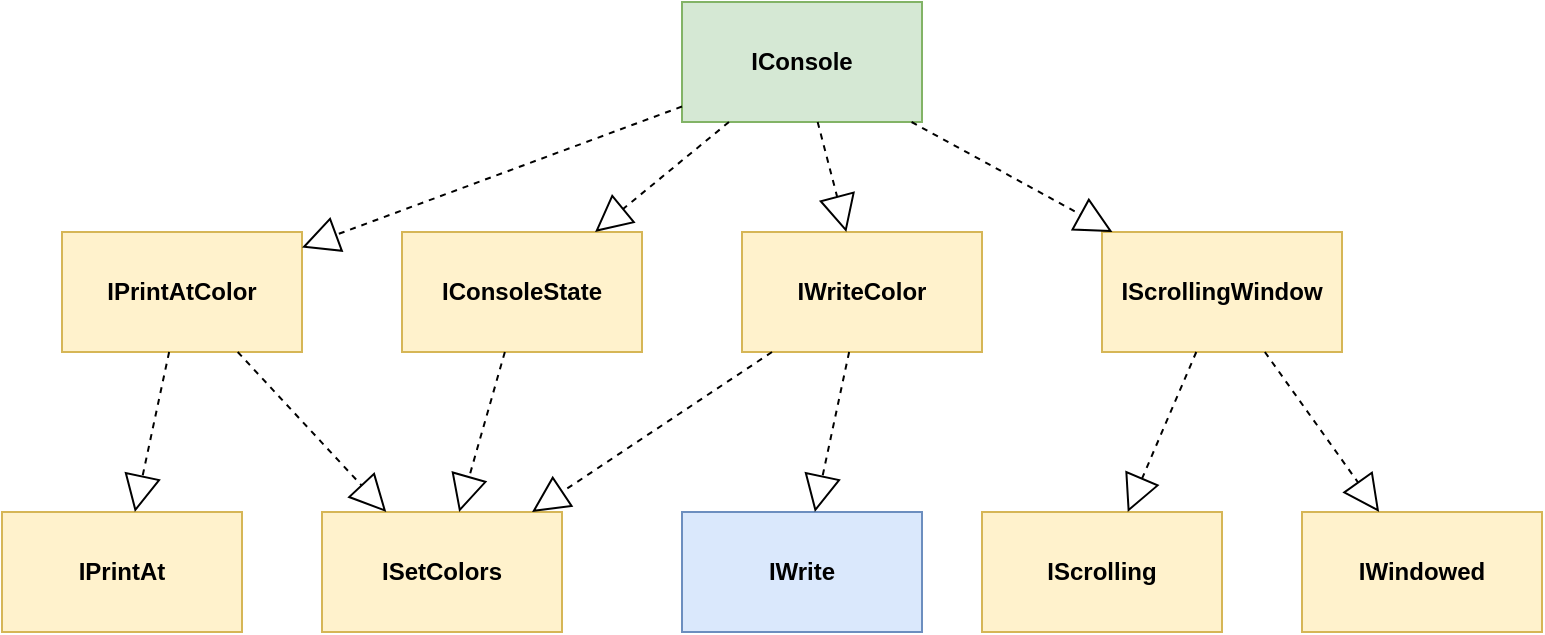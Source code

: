 <mxfile version="10.7.7" type="device"><diagram id="d7Kuku3w7pUz2Rv8TMEc" name="Page-1"><mxGraphModel dx="894" dy="501" grid="1" gridSize="10" guides="1" tooltips="1" connect="1" arrows="1" fold="1" page="1" pageScale="1" pageWidth="4681" pageHeight="3300" math="0" shadow="0"><root><mxCell id="0"/><mxCell id="1" parent="0"/><mxCell id="4DKMEyexpK6ZXjrmVZ8n-1" value="ISetColors" style="rounded=0;whiteSpace=wrap;html=1;fontStyle=1;fillColor=#fff2cc;strokeColor=#d6b656;" vertex="1" parent="1"><mxGeometry x="375" y="445" width="120" height="60" as="geometry"/></mxCell><mxCell id="4DKMEyexpK6ZXjrmVZ8n-2" value="IWriteColor" style="rounded=0;whiteSpace=wrap;html=1;fontStyle=1;fillColor=#fff2cc;strokeColor=#d6b656;" vertex="1" parent="1"><mxGeometry x="585" y="305" width="120" height="60" as="geometry"/></mxCell><mxCell id="4DKMEyexpK6ZXjrmVZ8n-4" style="rounded=0;html=1;dashed=1;labelBackgroundColor=none;startArrow=none;startFill=0;startSize=8;endArrow=block;endFill=0;endSize=16;fontFamily=Verdana;fontSize=12;" edge="1" parent="1" source="4DKMEyexpK6ZXjrmVZ8n-2" target="4DKMEyexpK6ZXjrmVZ8n-1"><mxGeometry relative="1" as="geometry"><mxPoint x="700" y="91" as="sourcePoint"/><mxPoint x="565" y="-9" as="targetPoint"/></mxGeometry></mxCell><mxCell id="4DKMEyexpK6ZXjrmVZ8n-5" value="IWrite" style="rounded=0;whiteSpace=wrap;html=1;fontStyle=1;fillColor=#dae8fc;strokeColor=#6c8ebf;" vertex="1" parent="1"><mxGeometry x="555" y="445" width="120" height="60" as="geometry"/></mxCell><mxCell id="4DKMEyexpK6ZXjrmVZ8n-6" style="rounded=0;html=1;dashed=1;labelBackgroundColor=none;startArrow=none;startFill=0;startSize=8;endArrow=block;endFill=0;endSize=16;fontFamily=Verdana;fontSize=12;" edge="1" parent="1" source="4DKMEyexpK6ZXjrmVZ8n-2" target="4DKMEyexpK6ZXjrmVZ8n-5"><mxGeometry relative="1" as="geometry"><mxPoint x="435" y="-35" as="sourcePoint"/><mxPoint x="435" y="-105" as="targetPoint"/></mxGeometry></mxCell><mxCell id="4DKMEyexpK6ZXjrmVZ8n-7" value="IScrollingWindow" style="rounded=0;whiteSpace=wrap;html=1;fontStyle=1;fillColor=#fff2cc;strokeColor=#d6b656;" vertex="1" parent="1"><mxGeometry x="765" y="305" width="120" height="60" as="geometry"/></mxCell><mxCell id="4DKMEyexpK6ZXjrmVZ8n-8" value="IScrolling" style="rounded=0;whiteSpace=wrap;html=1;fontStyle=1;fillColor=#fff2cc;strokeColor=#d6b656;" vertex="1" parent="1"><mxGeometry x="705" y="445" width="120" height="60" as="geometry"/></mxCell><mxCell id="4DKMEyexpK6ZXjrmVZ8n-9" value="IWindowed" style="rounded=0;whiteSpace=wrap;html=1;fontStyle=1;fillColor=#fff2cc;strokeColor=#d6b656;" vertex="1" parent="1"><mxGeometry x="865" y="445" width="120" height="60" as="geometry"/></mxCell><mxCell id="4DKMEyexpK6ZXjrmVZ8n-10" style="rounded=0;html=1;dashed=1;labelBackgroundColor=none;startArrow=none;startFill=0;startSize=8;endArrow=block;endFill=0;endSize=16;fontFamily=Verdana;fontSize=12;" edge="1" parent="1" source="4DKMEyexpK6ZXjrmVZ8n-7" target="4DKMEyexpK6ZXjrmVZ8n-8"><mxGeometry relative="1" as="geometry"><mxPoint x="476.818" y="-55" as="sourcePoint"/><mxPoint x="513.182" y="-105" as="targetPoint"/></mxGeometry></mxCell><mxCell id="4DKMEyexpK6ZXjrmVZ8n-11" style="rounded=0;html=1;dashed=1;labelBackgroundColor=none;startArrow=none;startFill=0;startSize=8;endArrow=block;endFill=0;endSize=16;fontFamily=Verdana;fontSize=12;" edge="1" parent="1" source="4DKMEyexpK6ZXjrmVZ8n-7" target="4DKMEyexpK6ZXjrmVZ8n-9"><mxGeometry relative="1" as="geometry"><mxPoint x="430.455" y="-55" as="sourcePoint"/><mxPoint x="389.545" y="-105" as="targetPoint"/></mxGeometry></mxCell><mxCell id="4DKMEyexpK6ZXjrmVZ8n-12" value="IConsoleState" style="rounded=0;whiteSpace=wrap;html=1;fontStyle=1;fillColor=#fff2cc;strokeColor=#d6b656;" vertex="1" parent="1"><mxGeometry x="415" y="305" width="120" height="60" as="geometry"/></mxCell><mxCell id="4DKMEyexpK6ZXjrmVZ8n-13" style="rounded=0;html=1;dashed=1;labelBackgroundColor=none;startArrow=none;startFill=0;startSize=8;endArrow=block;endFill=0;endSize=16;fontFamily=Verdana;fontSize=12;" edge="1" parent="1" source="4DKMEyexpK6ZXjrmVZ8n-12" target="4DKMEyexpK6ZXjrmVZ8n-1"><mxGeometry relative="1" as="geometry"><mxPoint x="493.182" y="-55" as="sourcePoint"/><mxPoint x="456.818" y="-105" as="targetPoint"/></mxGeometry></mxCell><mxCell id="4DKMEyexpK6ZXjrmVZ8n-14" value="IPrintAt" style="rounded=0;whiteSpace=wrap;html=1;fontStyle=1;fillColor=#fff2cc;strokeColor=#d6b656;" vertex="1" parent="1"><mxGeometry x="215" y="445" width="120" height="60" as="geometry"/></mxCell><mxCell id="4DKMEyexpK6ZXjrmVZ8n-15" value="IPrintAtColor" style="rounded=0;whiteSpace=wrap;html=1;fontStyle=1;fillColor=#fff2cc;strokeColor=#d6b656;" vertex="1" parent="1"><mxGeometry x="245" y="305" width="120" height="60" as="geometry"/></mxCell><mxCell id="4DKMEyexpK6ZXjrmVZ8n-16" style="rounded=0;html=1;dashed=1;labelBackgroundColor=none;startArrow=none;startFill=0;startSize=8;endArrow=block;endFill=0;endSize=16;fontFamily=Verdana;fontSize=12;" edge="1" parent="1" source="4DKMEyexpK6ZXjrmVZ8n-15" target="4DKMEyexpK6ZXjrmVZ8n-14"><mxGeometry relative="1" as="geometry"><mxPoint x="847.5" y="-45" as="sourcePoint"/><mxPoint x="892.5" y="-105" as="targetPoint"/></mxGeometry></mxCell><mxCell id="4DKMEyexpK6ZXjrmVZ8n-17" style="rounded=0;html=1;dashed=1;labelBackgroundColor=none;startArrow=none;startFill=0;startSize=8;endArrow=block;endFill=0;endSize=16;fontFamily=Verdana;fontSize=12;" edge="1" parent="1" source="4DKMEyexpK6ZXjrmVZ8n-15" target="4DKMEyexpK6ZXjrmVZ8n-1"><mxGeometry relative="1" as="geometry"><mxPoint x="265" y="-45" as="sourcePoint"/><mxPoint x="265" y="-105" as="targetPoint"/></mxGeometry></mxCell><mxCell id="4DKMEyexpK6ZXjrmVZ8n-18" value="IConsole" style="rounded=0;whiteSpace=wrap;html=1;fontStyle=1;fillColor=#d5e8d4;strokeColor=#82b366;" vertex="1" parent="1"><mxGeometry x="555" y="190" width="120" height="60" as="geometry"/></mxCell><mxCell id="4DKMEyexpK6ZXjrmVZ8n-19" style="rounded=0;html=1;dashed=1;labelBackgroundColor=none;startArrow=none;startFill=0;startSize=8;endArrow=block;endFill=0;endSize=16;fontFamily=Verdana;fontSize=12;" edge="1" parent="1" source="4DKMEyexpK6ZXjrmVZ8n-18" target="4DKMEyexpK6ZXjrmVZ8n-15"><mxGeometry relative="1" as="geometry"><mxPoint x="318.846" y="-35" as="sourcePoint"/><mxPoint x="281.154" y="-105" as="targetPoint"/></mxGeometry></mxCell><mxCell id="4DKMEyexpK6ZXjrmVZ8n-20" style="rounded=0;html=1;dashed=1;labelBackgroundColor=none;startArrow=none;startFill=0;startSize=8;endArrow=block;endFill=0;endSize=16;fontFamily=Verdana;fontSize=12;" edge="1" parent="1" source="4DKMEyexpK6ZXjrmVZ8n-18" target="4DKMEyexpK6ZXjrmVZ8n-12"><mxGeometry relative="1" as="geometry"><mxPoint x="511.842" y="155" as="sourcePoint"/><mxPoint x="368.158" y="25" as="targetPoint"/></mxGeometry></mxCell><mxCell id="4DKMEyexpK6ZXjrmVZ8n-21" style="rounded=0;html=1;dashed=1;labelBackgroundColor=none;startArrow=none;startFill=0;startSize=8;endArrow=block;endFill=0;endSize=16;fontFamily=Verdana;fontSize=12;" edge="1" parent="1" source="4DKMEyexpK6ZXjrmVZ8n-18" target="4DKMEyexpK6ZXjrmVZ8n-2"><mxGeometry relative="1" as="geometry"><mxPoint x="538.684" y="155" as="sourcePoint"/><mxPoint x="511.316" y="25" as="targetPoint"/></mxGeometry></mxCell><mxCell id="4DKMEyexpK6ZXjrmVZ8n-22" style="rounded=0;html=1;dashed=1;labelBackgroundColor=none;startArrow=none;startFill=0;startSize=8;endArrow=block;endFill=0;endSize=16;fontFamily=Verdana;fontSize=12;" edge="1" parent="1" source="4DKMEyexpK6ZXjrmVZ8n-18" target="4DKMEyexpK6ZXjrmVZ8n-7"><mxGeometry relative="1" as="geometry"><mxPoint x="548.684" y="165" as="sourcePoint"/><mxPoint x="521.316" y="35" as="targetPoint"/></mxGeometry></mxCell></root></mxGraphModel></diagram></mxfile>